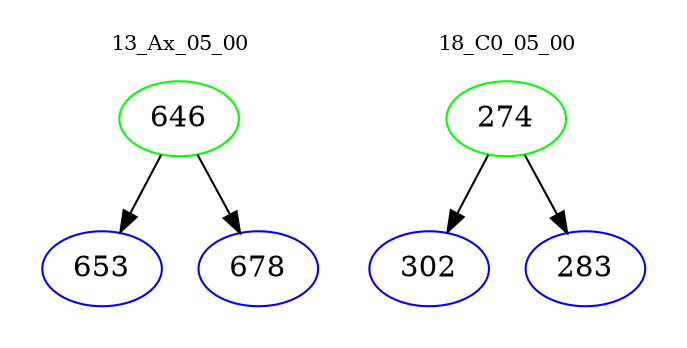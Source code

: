 digraph{
subgraph cluster_0 {
color = white
label = "13_Ax_05_00";
fontsize=10;
T0_646 [label="646", color="green"]
T0_646 -> T0_653 [color="black"]
T0_653 [label="653", color="blue"]
T0_646 -> T0_678 [color="black"]
T0_678 [label="678", color="blue"]
}
subgraph cluster_1 {
color = white
label = "18_C0_05_00";
fontsize=10;
T1_274 [label="274", color="green"]
T1_274 -> T1_302 [color="black"]
T1_302 [label="302", color="blue"]
T1_274 -> T1_283 [color="black"]
T1_283 [label="283", color="blue"]
}
}
